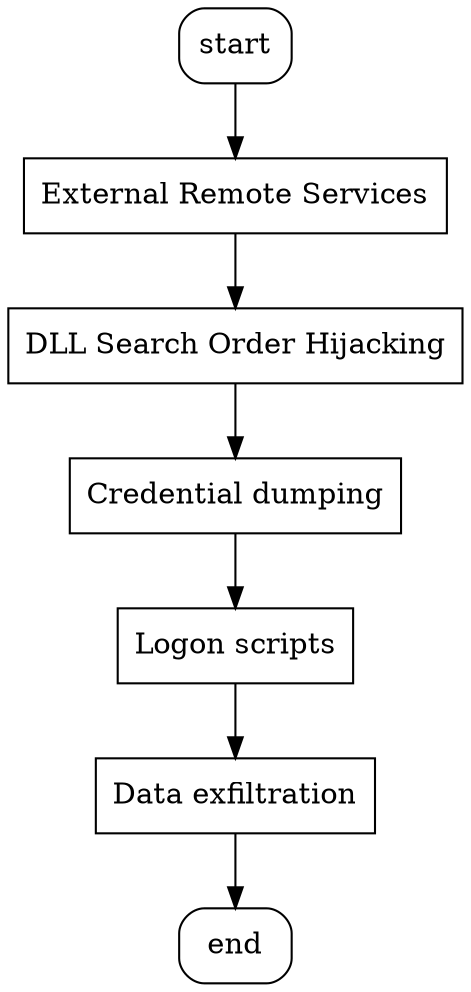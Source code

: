 digraph more221 {
	// nodes
	1[label="start",shape=box,style=rounded];
	2[label="External Remote Services",shape=box];
		//P1;S1//
	3[label="DLL Search Order Hijacking",shape=box];
		//P2;F1;P3
		//P1=>P2;P2->F1;F1->P3//
	4[label="Credential dumping",shape=box];
		//P4
		//P3=>P4//
	5[label="Logon scripts",shape=box];
		//P5;F2
		//P4=>P5//
	6[label="Data exfiltration",shape=box];
		//P6;F3
		//P5=>P6;F3->P6//
	7[label="end",shape=box,style=rounded];

	// edges
	1->2->3->4->5->6->7
}
